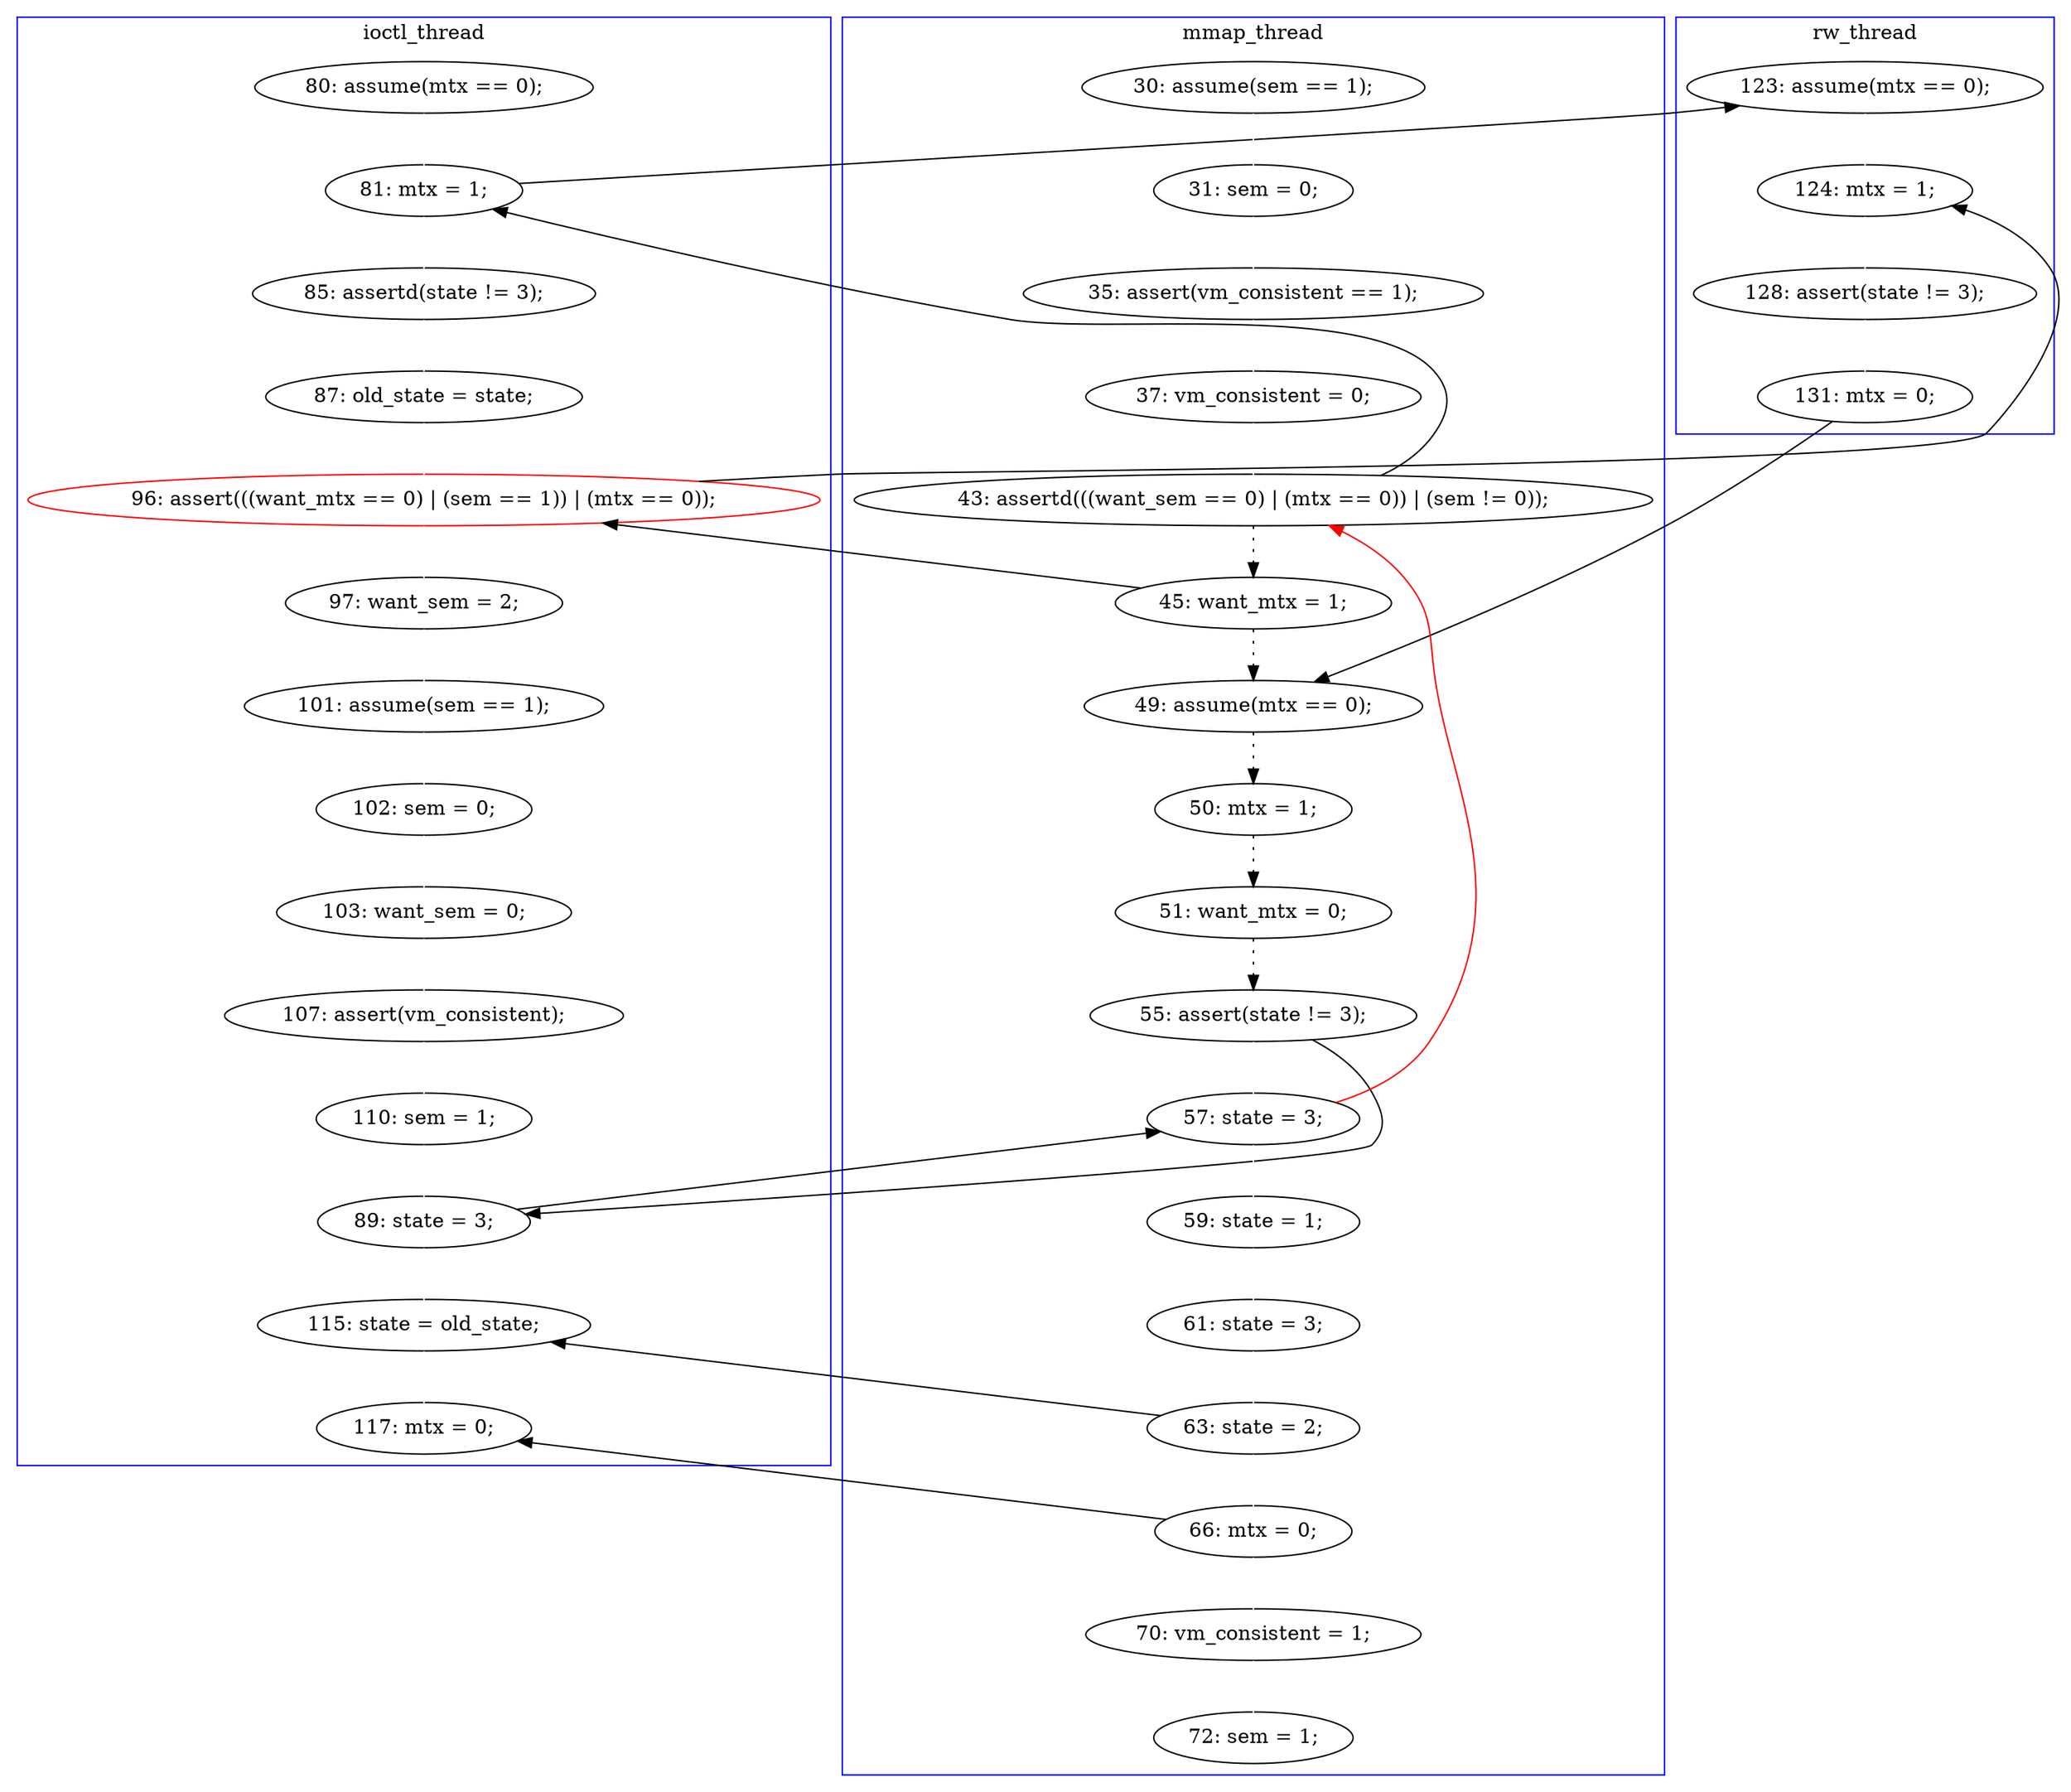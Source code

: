 digraph Counterexample {
	12 -> 14 [color = white, style = solid]
	11 -> 12 [color = white, style = solid]
	19 -> 20 [color = white, style = solid]
	54 -> 56 [color = white, style = solid]
	15 -> 16 [color = black, style = dotted]
	16 -> 25 [color = black, style = solid, constraint = false]
	31 -> 32 [color = white, style = solid]
	35 -> 36 [color = white, style = solid]
	45 -> 46 [color = white, style = solid]
	25 -> 27 [color = white, style = solid]
	30 -> 31 [color = white, style = solid]
	46 -> 47 [color = white, style = solid]
	20 -> 21 [color = white, style = solid]
	15 -> 20 [color = black, style = solid, constraint = false]
	36 -> 37 [color = black, style = solid, constraint = false]
	43 -> 54 [color = white, style = solid]
	41 -> 44 [color = white, style = solid]
	20 -> 28 [color = black, style = solid, constraint = false]
	47 -> 54 [color = black, style = solid, constraint = false]
	28 -> 29 [color = white, style = solid]
	14 -> 15 [color = white, style = solid]
	38 -> 39 [color = black, style = dotted]
	21 -> 22 [color = white, style = solid]
	32 -> 33 [color = white, style = solid]
	22 -> 25 [color = white, style = solid]
	48 -> 56 [color = black, style = solid, constraint = false]
	29 -> 35 [color = white, style = solid]
	47 -> 48 [color = white, style = solid]
	25 -> 29 [color = black, style = solid, constraint = false]
	16 -> 37 [color = black, style = dotted]
	27 -> 30 [color = white, style = solid]
	44 -> 15 [color = red, style = solid, constraint = false]
	43 -> 44 [color = black, style = solid, constraint = false]
	48 -> 49 [color = white, style = solid]
	44 -> 45 [color = white, style = solid]
	34 -> 43 [color = white, style = solid]
	41 -> 43 [color = black, style = solid, constraint = false]
	10 -> 11 [color = white, style = solid]
	33 -> 34 [color = white, style = solid]
	39 -> 41 [color = black, style = dotted]
	49 -> 50 [color = white, style = solid]
	37 -> 38 [color = black, style = dotted]
	subgraph cluster3 {
		label = rw_thread
		color = blue
		29  [label = "124: mtx = 1;"]
		28  [label = "123: assume(mtx == 0);"]
		36  [label = "131: mtx = 0;"]
		35  [label = "128: assert(state != 3);"]
	}
	subgraph cluster2 {
		label = ioctl_thread
		color = blue
		20  [label = "81: mtx = 1;"]
		27  [label = "97: want_sem = 2;"]
		43  [label = "89: state = 3;"]
		21  [label = "85: assertd(state != 3);"]
		19  [label = "80: assume(mtx == 0);"]
		34  [label = "110: sem = 1;"]
		54  [label = "115: state = old_state;"]
		22  [label = "87: old_state = state;"]
		31  [label = "102: sem = 0;"]
		33  [label = "107: assert(vm_consistent);"]
		25  [label = "96: assert(((want_mtx == 0) | (sem == 1)) | (mtx == 0));", color = red]
		56  [label = "117: mtx = 0;"]
		32  [label = "103: want_sem = 0;"]
		30  [label = "101: assume(sem == 1);"]
	}
	subgraph cluster1 {
		label = mmap_thread
		color = blue
		37  [label = "49: assume(mtx == 0);"]
		16  [label = "45: want_mtx = 1;"]
		12  [label = "35: assert(vm_consistent == 1);"]
		50  [label = "72: sem = 1;"]
		48  [label = "66: mtx = 0;"]
		14  [label = "37: vm_consistent = 0;"]
		41  [label = "55: assert(state != 3);"]
		38  [label = "50: mtx = 1;"]
		47  [label = "63: state = 2;"]
		45  [label = "59: state = 1;"]
		49  [label = "70: vm_consistent = 1;"]
		15  [label = "43: assertd(((want_sem == 0) | (mtx == 0)) | (sem != 0));"]
		46  [label = "61: state = 3;"]
		44  [label = "57: state = 3;"]
		11  [label = "31: sem = 0;"]
		10  [label = "30: assume(sem == 1);"]
		39  [label = "51: want_mtx = 0;"]
	}
}